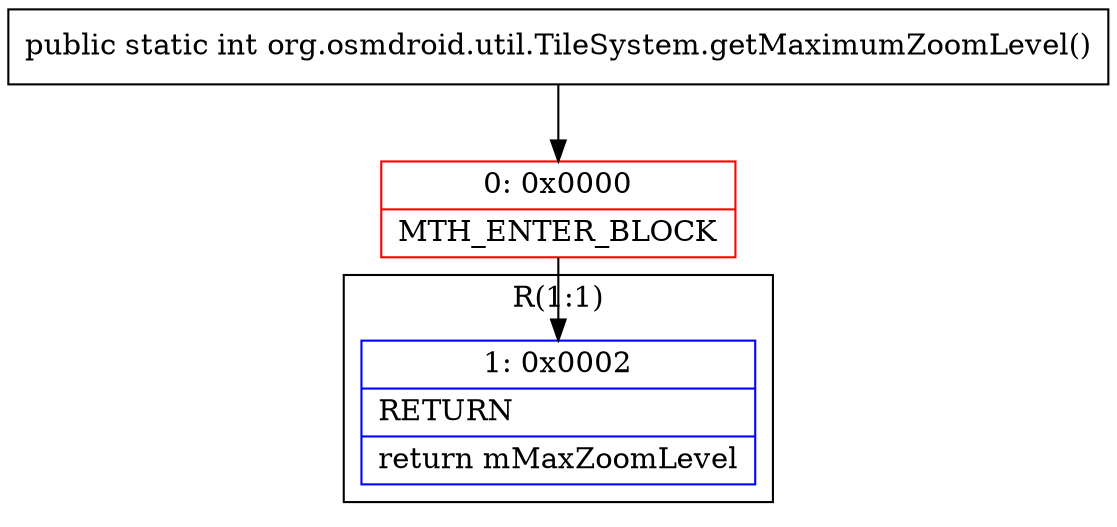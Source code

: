 digraph "CFG fororg.osmdroid.util.TileSystem.getMaximumZoomLevel()I" {
subgraph cluster_Region_1141717957 {
label = "R(1:1)";
node [shape=record,color=blue];
Node_1 [shape=record,label="{1\:\ 0x0002|RETURN\l|return mMaxZoomLevel\l}"];
}
Node_0 [shape=record,color=red,label="{0\:\ 0x0000|MTH_ENTER_BLOCK\l}"];
MethodNode[shape=record,label="{public static int org.osmdroid.util.TileSystem.getMaximumZoomLevel() }"];
MethodNode -> Node_0;
Node_0 -> Node_1;
}

